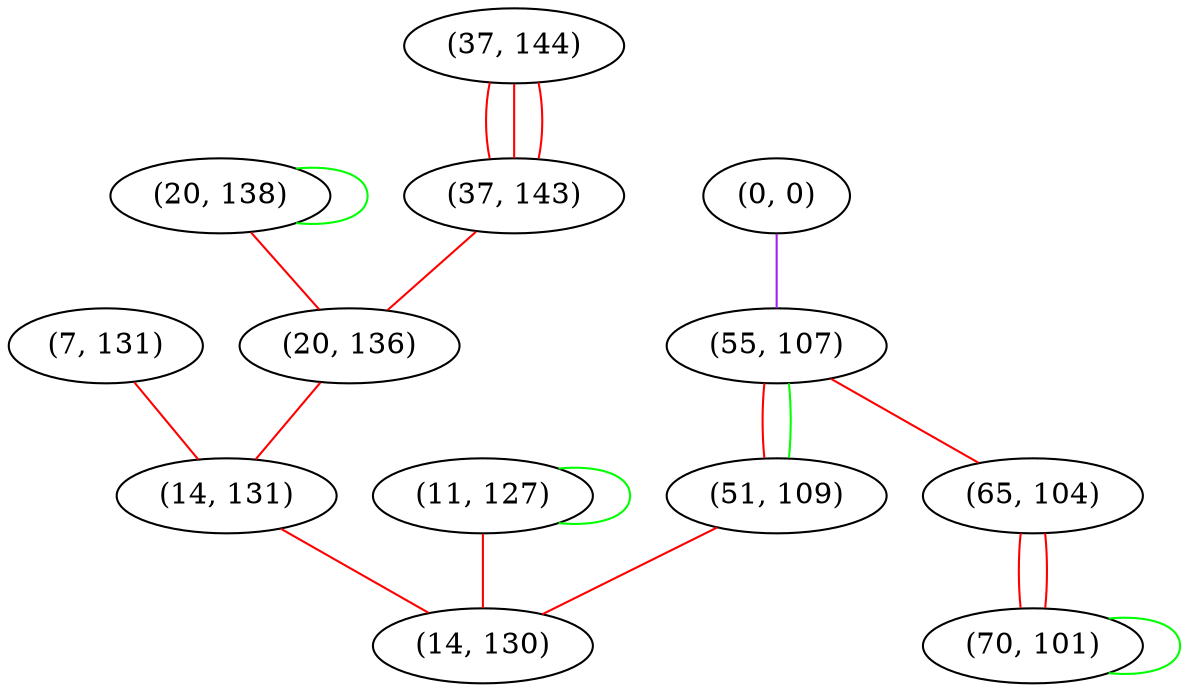 graph "" {
"(7, 131)";
"(0, 0)";
"(37, 144)";
"(55, 107)";
"(11, 127)";
"(51, 109)";
"(20, 138)";
"(65, 104)";
"(37, 143)";
"(20, 136)";
"(14, 131)";
"(14, 130)";
"(70, 101)";
"(7, 131)" -- "(14, 131)"  [color=red, key=0, weight=1];
"(0, 0)" -- "(55, 107)"  [color=purple, key=0, weight=4];
"(37, 144)" -- "(37, 143)"  [color=red, key=0, weight=1];
"(37, 144)" -- "(37, 143)"  [color=red, key=1, weight=1];
"(37, 144)" -- "(37, 143)"  [color=red, key=2, weight=1];
"(55, 107)" -- "(65, 104)"  [color=red, key=0, weight=1];
"(55, 107)" -- "(51, 109)"  [color=red, key=0, weight=1];
"(55, 107)" -- "(51, 109)"  [color=green, key=1, weight=2];
"(11, 127)" -- "(11, 127)"  [color=green, key=0, weight=2];
"(11, 127)" -- "(14, 130)"  [color=red, key=0, weight=1];
"(51, 109)" -- "(14, 130)"  [color=red, key=0, weight=1];
"(20, 138)" -- "(20, 138)"  [color=green, key=0, weight=2];
"(20, 138)" -- "(20, 136)"  [color=red, key=0, weight=1];
"(65, 104)" -- "(70, 101)"  [color=red, key=0, weight=1];
"(65, 104)" -- "(70, 101)"  [color=red, key=1, weight=1];
"(37, 143)" -- "(20, 136)"  [color=red, key=0, weight=1];
"(20, 136)" -- "(14, 131)"  [color=red, key=0, weight=1];
"(14, 131)" -- "(14, 130)"  [color=red, key=0, weight=1];
"(70, 101)" -- "(70, 101)"  [color=green, key=0, weight=2];
}
